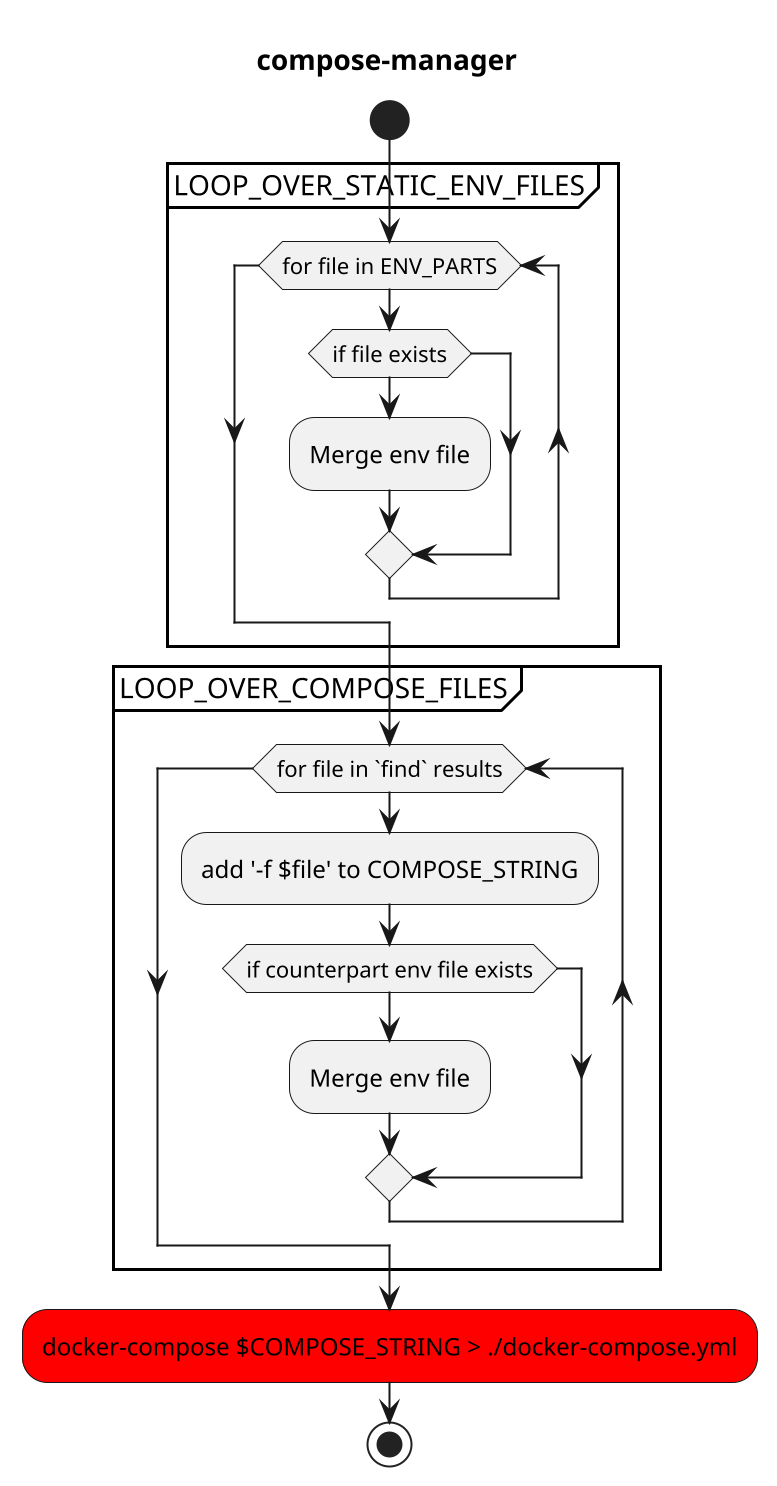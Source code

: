 @startuml compose-manager
title compose-manager
scale 2
start

partition LOOP_OVER_STATIC_ENV_FILES {
	while (for file in ENV_PARTS)
		if (if file exists)
			:Merge env file;
		endif
	endwhile
}

partition LOOP_OVER_COMPOSE_FILES {
	':list *.production.yml files;'
	while (for file in `find` results)
		:add '-f $file' to COMPOSE_STRING;
		if (if counterpart env file exists)
			:Merge env file;
		endif
	endwhile
}

#red:docker-compose $COMPOSE_STRING > ./docker-compose.yml;

stop
@enduml
